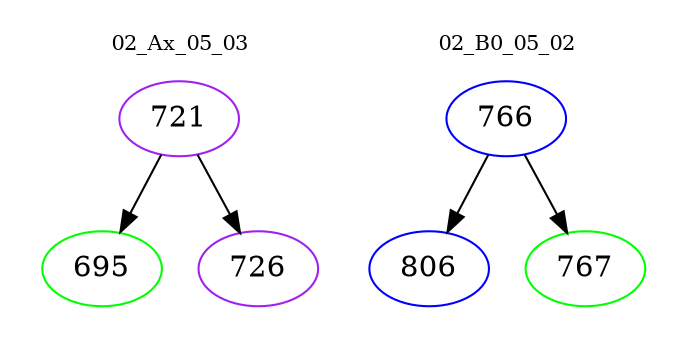 digraph{
subgraph cluster_0 {
color = white
label = "02_Ax_05_03";
fontsize=10;
T0_721 [label="721", color="purple"]
T0_721 -> T0_695 [color="black"]
T0_695 [label="695", color="green"]
T0_721 -> T0_726 [color="black"]
T0_726 [label="726", color="purple"]
}
subgraph cluster_1 {
color = white
label = "02_B0_05_02";
fontsize=10;
T1_766 [label="766", color="blue"]
T1_766 -> T1_806 [color="black"]
T1_806 [label="806", color="blue"]
T1_766 -> T1_767 [color="black"]
T1_767 [label="767", color="green"]
}
}

